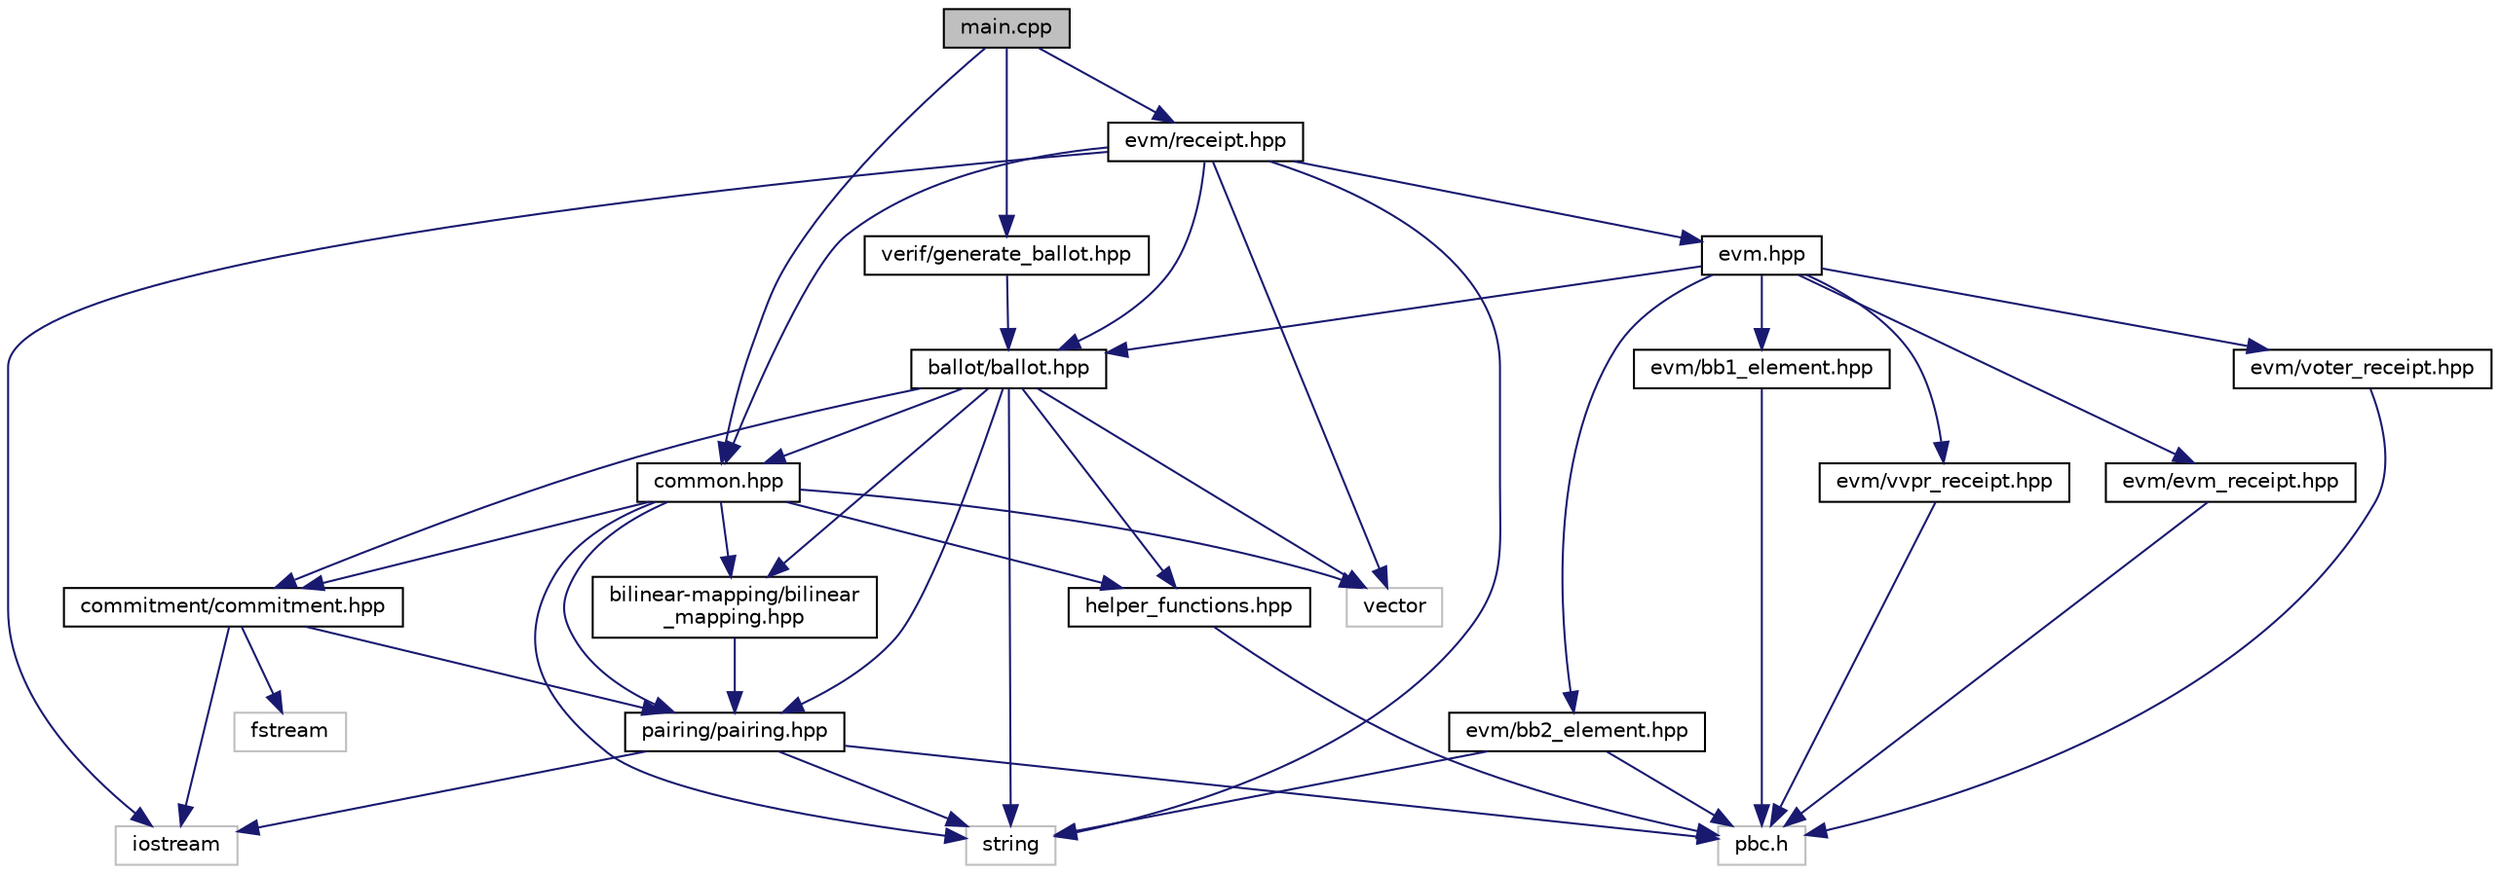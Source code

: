 digraph "main.cpp"
{
 // LATEX_PDF_SIZE
  edge [fontname="Helvetica",fontsize="10",labelfontname="Helvetica",labelfontsize="10"];
  node [fontname="Helvetica",fontsize="10",shape=record];
  Node1 [label="main.cpp",height=0.2,width=0.4,color="black", fillcolor="grey75", style="filled", fontcolor="black",tooltip=" "];
  Node1 -> Node2 [color="midnightblue",fontsize="10",style="solid"];
  Node2 [label="common.hpp",height=0.2,width=0.4,color="black", fillcolor="white", style="filled",URL="$common_8hpp.html",tooltip=" "];
  Node2 -> Node3 [color="midnightblue",fontsize="10",style="solid"];
  Node3 [label="vector",height=0.2,width=0.4,color="grey75", fillcolor="white", style="filled",tooltip=" "];
  Node2 -> Node4 [color="midnightblue",fontsize="10",style="solid"];
  Node4 [label="string",height=0.2,width=0.4,color="grey75", fillcolor="white", style="filled",tooltip=" "];
  Node2 -> Node5 [color="midnightblue",fontsize="10",style="solid"];
  Node5 [label="pairing/pairing.hpp",height=0.2,width=0.4,color="black", fillcolor="white", style="filled",URL="$pairing_8hpp.html",tooltip=" "];
  Node5 -> Node4 [color="midnightblue",fontsize="10",style="solid"];
  Node5 -> Node6 [color="midnightblue",fontsize="10",style="solid"];
  Node6 [label="iostream",height=0.2,width=0.4,color="grey75", fillcolor="white", style="filled",tooltip=" "];
  Node5 -> Node7 [color="midnightblue",fontsize="10",style="solid"];
  Node7 [label="pbc.h",height=0.2,width=0.4,color="grey75", fillcolor="white", style="filled",tooltip=" "];
  Node2 -> Node8 [color="midnightblue",fontsize="10",style="solid"];
  Node8 [label="helper_functions.hpp",height=0.2,width=0.4,color="black", fillcolor="white", style="filled",URL="$helper__functions_8hpp.html",tooltip=" "];
  Node8 -> Node7 [color="midnightblue",fontsize="10",style="solid"];
  Node2 -> Node9 [color="midnightblue",fontsize="10",style="solid"];
  Node9 [label="bilinear-mapping/bilinear\l_mapping.hpp",height=0.2,width=0.4,color="black", fillcolor="white", style="filled",URL="$bilinear__mapping_8hpp.html",tooltip=" "];
  Node9 -> Node5 [color="midnightblue",fontsize="10",style="solid"];
  Node2 -> Node10 [color="midnightblue",fontsize="10",style="solid"];
  Node10 [label="commitment/commitment.hpp",height=0.2,width=0.4,color="black", fillcolor="white", style="filled",URL="$commitment_8hpp.html",tooltip=" "];
  Node10 -> Node6 [color="midnightblue",fontsize="10",style="solid"];
  Node10 -> Node11 [color="midnightblue",fontsize="10",style="solid"];
  Node11 [label="fstream",height=0.2,width=0.4,color="grey75", fillcolor="white", style="filled",tooltip=" "];
  Node10 -> Node5 [color="midnightblue",fontsize="10",style="solid"];
  Node1 -> Node12 [color="midnightblue",fontsize="10",style="solid"];
  Node12 [label="evm/receipt.hpp",height=0.2,width=0.4,color="black", fillcolor="white", style="filled",URL="$receipt_8hpp.html",tooltip=" "];
  Node12 -> Node13 [color="midnightblue",fontsize="10",style="solid"];
  Node13 [label="evm.hpp",height=0.2,width=0.4,color="black", fillcolor="white", style="filled",URL="$evm_8hpp.html",tooltip=" "];
  Node13 -> Node14 [color="midnightblue",fontsize="10",style="solid"];
  Node14 [label="ballot/ballot.hpp",height=0.2,width=0.4,color="black", fillcolor="white", style="filled",URL="$ballot_8hpp.html",tooltip=" "];
  Node14 -> Node3 [color="midnightblue",fontsize="10",style="solid"];
  Node14 -> Node4 [color="midnightblue",fontsize="10",style="solid"];
  Node14 -> Node8 [color="midnightblue",fontsize="10",style="solid"];
  Node14 -> Node5 [color="midnightblue",fontsize="10",style="solid"];
  Node14 -> Node9 [color="midnightblue",fontsize="10",style="solid"];
  Node14 -> Node10 [color="midnightblue",fontsize="10",style="solid"];
  Node14 -> Node2 [color="midnightblue",fontsize="10",style="solid"];
  Node13 -> Node15 [color="midnightblue",fontsize="10",style="solid"];
  Node15 [label="evm/vvpr_receipt.hpp",height=0.2,width=0.4,color="black", fillcolor="white", style="filled",URL="$vvpr__receipt_8hpp.html",tooltip=" "];
  Node15 -> Node7 [color="midnightblue",fontsize="10",style="solid"];
  Node13 -> Node16 [color="midnightblue",fontsize="10",style="solid"];
  Node16 [label="evm/evm_receipt.hpp",height=0.2,width=0.4,color="black", fillcolor="white", style="filled",URL="$evm__receipt_8hpp.html",tooltip=" "];
  Node16 -> Node7 [color="midnightblue",fontsize="10",style="solid"];
  Node13 -> Node17 [color="midnightblue",fontsize="10",style="solid"];
  Node17 [label="evm/voter_receipt.hpp",height=0.2,width=0.4,color="black", fillcolor="white", style="filled",URL="$voter__receipt_8hpp.html",tooltip=" "];
  Node17 -> Node7 [color="midnightblue",fontsize="10",style="solid"];
  Node13 -> Node18 [color="midnightblue",fontsize="10",style="solid"];
  Node18 [label="evm/bb1_element.hpp",height=0.2,width=0.4,color="black", fillcolor="white", style="filled",URL="$bb1__element_8hpp.html",tooltip=" "];
  Node18 -> Node7 [color="midnightblue",fontsize="10",style="solid"];
  Node13 -> Node19 [color="midnightblue",fontsize="10",style="solid"];
  Node19 [label="evm/bb2_element.hpp",height=0.2,width=0.4,color="black", fillcolor="white", style="filled",URL="$bb2__element_8hpp.html",tooltip=" "];
  Node19 -> Node7 [color="midnightblue",fontsize="10",style="solid"];
  Node19 -> Node4 [color="midnightblue",fontsize="10",style="solid"];
  Node12 -> Node2 [color="midnightblue",fontsize="10",style="solid"];
  Node12 -> Node14 [color="midnightblue",fontsize="10",style="solid"];
  Node12 -> Node3 [color="midnightblue",fontsize="10",style="solid"];
  Node12 -> Node4 [color="midnightblue",fontsize="10",style="solid"];
  Node12 -> Node6 [color="midnightblue",fontsize="10",style="solid"];
  Node1 -> Node20 [color="midnightblue",fontsize="10",style="solid"];
  Node20 [label="verif/generate_ballot.hpp",height=0.2,width=0.4,color="black", fillcolor="white", style="filled",URL="$generate__ballot_8hpp.html",tooltip=" "];
  Node20 -> Node14 [color="midnightblue",fontsize="10",style="solid"];
}
